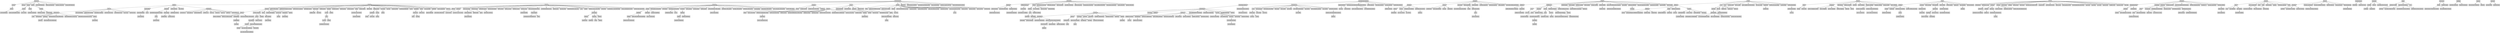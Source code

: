 digraph TagHierarchy {
    node [shape=box, style=filled, fillcolor=lightgray];
    "literature" -> "novels";
    "media" -> "news";
    "media" -> "social media";
    "education" -> "learning";
    "technology" -> "science";
    "entertainment" -> "media";
    "information" -> "wiki";
    "news" -> "information";
    "mathematics" -> "math";
    "heritage" -> "history";
    "technology industry" -> "technology";
    "technology" -> "innovation";
    "health" -> "wellness";
    "entertainment" -> "sports";
    "news and politics" -> "politics";
    "politics" -> "government";
    "entertainment" -> "music";
    "hobbies" -> "lifestyle";
    "crafts" -> "art";
    "heritage" -> "culture";
    "nature" -> "environment";
    "science" -> "psychology";
    "psychology" -> "philosophy";
    "entertainment" -> "gaming";
    "entertainment" -> "comedy";
    "style" -> "design";
    "physics" -> "mathematics";
    "literature" -> "literacy";
    "science" -> "astronomy";
    "weather" -> "climate";
    "houses" -> "architecture";
    "technology" -> "gadgets";
    "technology" -> "software";
    "fashion" -> "style";
    "exercise" -> "fitness";
    "cooking" -> "recipes";
    "food" -> "cooking";
    "travel" -> "destinations";
    "adventure travel" -> "adventures";
    "event" -> "events";
    "business" -> "entrepreneurship";
    "golf" -> "courses";
    "sports video games" -> "esports";
    "gadgets & reviews" -> "reviews";
    "literature" -> "manga";
    "manga" -> "comics";
    "music" -> "albums";
    "music" -> "concerts";
    "entertainment" -> "movies";
    "movies" -> "films";
    "painting" -> "photography";
    "crafts" -> "diy";
    "houses" -> "home improvement";
    "animals" -> "pets";
    "healthcare" -> "care";
    "kids" -> "parenting";
    "family and children movies" -> "family";
    "children" -> "kids";
    "science" -> "research";
    "science" -> "discoveries";
    "property" -> "heritage";
    "finance" -> "investing";
    "manufacturing industry" -> "automotive";
    "automotive" -> "cars";
    "cars" -> "motorcycles";
    "property" -> "real estate";
    "houses" -> "housing";
    "outdoor activities" -> "nature";
    "health" -> "mental health";
    "entrepreneurship" -> "startups";
    "literature" -> "poetry";
    "poetry" -> "writing";
    "business" -> "marketing";
    "casinos" -> "gambling";
    "gaming" -> "casinos";
    "gambling" -> "betting";
    "space and astronomy" -> "space";
    "astronomy" -> "astrophysics";
    "food" -> "nutrition";
    "sports" -> "exercise";
    "fashion" -> "shopping";
    "marketing" -> "sales";
    "sales" -> "deals";
    "lifestyle" -> "luxury";
    "high fashion" -> "high-end";
    "cryptocurrency" -> "blockchain";
    "travel" -> "vacation";
    "vacation" -> "holidays";
    "vacation" -> "getaways";
    "interior decorating" -> "interior";
    "wedding" -> "weddings";
    "comedy" -> "humor";
    "humor" -> "funny";
    "hospitals" -> "banks";
    "auto insurance" -> "insurance";
    "college education" -> "universities";
    "learning" -> "online learning";
    "professional services" -> "public services";
    "judiciary & legal" -> "judiciary";
    "health" -> "healthcare";
    "healthcare" -> "hospitals";
    "telecommunications industry" -> "telecommunications";
    "manga" -> "anime";
    "non-profit organizations" -> "nonprofits";
    "charity" -> "ngos";
    "marketing" -> "ecommerce";
    "ecommerce" -> "online store";
    "business" -> "corporate";
    "specialized magazines & blogs" -> "blog";
    "blog" -> "personal blog";
    "investing" -> "portfolio";
    "crafts" -> "creative work";
    "entertainment" -> "event";
    "event" -> "event promotion";
    "subscription" -> "membership";
    "cultural & community events" -> "community";
    "nonprofits" -> "nonprofit";
    "healthcare" -> "charity";
    "information" -> "informational";
    "discussion" -> "forum";
    "social networking" -> "social network";
    "startups" -> "startup";
    "entrepreneurship" -> "entrepreneur";
    "business services" -> "professional services";
    "event planning" -> "booking";
    "booking" -> "appointments";
    "activism" -> "petition";
    "charity" -> "activism";
    "education" -> "school";
    "hobbies" -> "hobby";
    "hobbies & interests" -> "interest";
    "entertainment" -> "interactive";
    "wedding" -> "engagement";
    "marriage" -> "wedding";
    "event" -> "event planning";
    "travel" -> "tourism";
    "databases" -> "directory";
    "hotel properties" -> "listing";
    "media" -> "magazine";
    "event" -> "memorial";
    "memorial" -> "tribute";
    "magazine" -> "subscription";
    "subscription" -> "content service";
    "kids" -> "kid-friendly";
    "school" -> "children";
    "literature" -> "novels and literature";
    "movies" -> "movies and tv shows";
    "music" -> "music and audio";
    "culture" -> "arts and culture";
    "investing" -> "investment & trading";
    "ecommerce" -> "e-commerce & retail";
    "business" -> "business services";
    "universities" -> "universities & colleges";
    "school" -> "k-12 & schools";
    "online learning" -> "online learning & moocs";
    "professional services" -> "professional development";
    "education" -> "educational resources";
    "legal" -> "judiciary & legal";
    "hospitals" -> "hospitals & clinics";
    "wellness" -> "health information & wellness";
    "information" -> "pharmaceutical & drug information";
    "fitness" -> "fitness & lifestyle";
    "mental health" -> "mental health & counseling";
    "startups" -> "tech companies & startups";
    "research" -> "research & development";
    "gadgets" -> "gadgets & reviews";
    "software" -> "software & applications";
    "science" -> "scientific organizations";
    "news" -> "general news portals";
    "community" -> "local & community news";
    "magazine" -> "specialized magazines & blogs";
    "news" -> "journalism & opinion";
    "news" -> "entertainment news";
    "social media" -> "social";
    "social media" -> "social networking";
    "forum" -> "online forums & discussion boards";
    "ngos" -> "nonprofits & ngos";
    "events" -> "cultural & community events";
    "tourism" -> "travel & tourism";
    "food" -> "food & dining";
    "fashion" -> "fashion & beauty";
    "gardening" -> "home & garden";
    "lifestyle" -> "personal finance & lifestyle management";
    "sports" -> "professional leagues & teams";
    "sports" -> "sports news & analysis";
    "forum" -> "fan communities & forums";
    "fitness" -> "fitness & outdoor sports";
    "legal services industry" -> "law firms & legal services";
    "information" -> "legal information & resources";
    "crafts" -> "hobbies";
    "crafts" -> "arts & crafts";
    "photography" -> "photography & videography";
    "hobby" -> "gaming (hobbyist)";
    "culture" -> "car culture";
    "self-help" -> "road-side assistance";
    "motorcycles" -> "scooters";
    "automotive" -> "auto buying and selling";
    "automotive" -> "auto insurance";
    "automotive" -> "auto parts";
    "automotive" -> "auto recalls";
    "automotive" -> "auto repair";
    "auto safety technologies" -> "auto safety";
    "automotive" -> "auto shows";
    "technology" -> "auto infotainment technologies";
    "automotive" -> "auto navigation systems";
    "automotive" -> "auto safety technologies";
    "automotive" -> "auto rentals";
    "literature" -> "books and literature";
    "photography" -> "art and photography books";
    "history" -> "biographies";
    "literature" -> "children's literature";
    "comics" -> "comics and graphic novels";
    "cooking" -> "cookbooks";
    "novels" -> "fiction";
    "travel" -> "travel books";
    "literature" -> "young adult literature";
    "finance" -> "business and finance";
    "business and finance" -> "business accounting & finance";
    "logistics and transportation industry" -> "logistics";
    "marketing" -> "marketing and advertising";
    "business" -> "small and medium-sized business";
    "business" -> "business administration";
    "finance" -> "business banking & finance";
    "business" -> "business i.t.";
    "business" -> "business operations";
    "marketing" -> "consumer issues";
    "business" -> "business utilities";
    "apparel industry" -> "economy";
    "marketing" -> "advertising industry";
    "education" -> "education industry";
    "entertainment" -> "entertainment industry";
    "legal services industry" -> "environmental services industry";
    "finance" -> "financial industry";
    "food" -> "food industry";
    "healthcare" -> "healthcare industry";
    "tourism" -> "hospitality industry";
    "legal services industry" -> "information services industry";
    "legal" -> "legal services industry";
    "automotive industry" -> "logistics and transportation industry";
    "food industry" -> "agriculture";
    "manufacturing industry" -> "mechanical and industrial engineering industry";
    "media" -> "media industry";
    "manufacturing industry" -> "metals industry";
    "ngos" -> "non-profit organizations";
    "healthcare industry" -> "pharmaceutical industry";
    "mechanical and industrial engineering industry" -> "power and energy industry";
    "media industry" -> "publishing industry";
    "manufacturing industry" -> "real estate industry";
    "manufacturing industry" -> "apparel industry";
    "apparel industry" -> "retail industry";
    "manufacturing industry" -> "technology industry";
    "technology industry" -> "telecommunications industry";
    "automotive" -> "automotive industry";
    "manufacturing industry" -> "aviation industry";
    "pharmaceutical industry" -> "biotech and biomedical industry";
    "mechanical and industrial engineering industry" -> "civil engineering industry";
    "manufacturing industry" -> "construction industry";
    "aviation industry" -> "defense industry";
    "hobbies" -> "careers";
    "careers" -> "apprenticeships";
    "careers" -> "career advice";
    "careers" -> "career planning";
    "careers" -> "job search";
    "apprenticeships" -> "vocational training";
    "education" -> "adult education";
    "school" -> "private school";
    "education" -> "secondary education";
    "education" -> "special education";
    "education" -> "college education";
    "education" -> "postgraduate education";
    "education" -> "early childhood education";
    "education" -> "educational assessment";
    "school" -> "homeschooling";
    "learning" -> "homework and study";
    "learning" -> "language learning";
    "education" -> "online education";
    "education" -> "primary education";
    "events" -> "events and attractions";
    "entertainment" -> "amusement and theme parks";
    "events" -> "fashion events";
    "tourism" -> "historic site and landmark tours";
    "shopping" -> "malls & shopping centers";
    "zoos & aquariums" -> "museums & galleries";
    "theater" -> "musicals";
    "holidays" -> "national & civic holidays";
    "casinos" -> "nightclubs";
    "exercise" -> "outdoor activities";
    "nature" -> "parks & nature";
    "crafts" -> "party supplies and decorations";
    "concerts" -> "awards shows";
    "events" -> "personal celebrations & life events";
    "event" -> "political event";
    "events" -> "religious events";
    "events" -> "sporting events";
    "events" -> "theater venues and events";
    "animals" -> "zoos & aquariums";
    "nightclubs" -> "bars & restaurants";
    "events" -> "business expos & conferences";
    "casinos" -> "casinos & gambling";
    "events" -> "cinemas and events";
    "events" -> "comedy events";
    "concerts" -> "concerts & music events";
    "family" -> "family and relationships";
    "memorial" -> "bereavement";
    "family and relationships" -> "dating";
    "marriage" -> "divorce";
    "senior health" -> "eldercare";
    "marriage" -> "marriage and civil unions";
    "art" -> "fine art";
    "fashion" -> "costume";
    "exercise" -> "dance";
    "art" -> "digital arts";
    "photography" -> "fine art photography";
    "art" -> "modern art";
    "classical music" -> "opera";
    "movies" -> "theater";
    "food" -> "food & drink";
    "food & drink" -> "alcoholic beverages";
    "vegetarian diets" -> "vegan diets";
    "nutrition" -> "vegetarian diets";
    "food" -> "world cuisines";
    "cooking" -> "barbecues and grilling";
    "recipes" -> "desserts and baking";
    "food" -> "dining out";
    "food" -> "food allergies";
    "food" -> "food movements";
    "cooking" -> "healthy cooking and eating";
    "alcoholic beverages" -> "non-alcoholic beverages";
    "lifestyle" -> "healthy living";
    "health" -> "children's health";
    "sports" -> "participant sports";
    "exercise" -> "running and jogging";
    "health" -> "men's health";
    "health" -> "senior health";
    "alternative music" -> "alternative medicine";
    "psychology" -> "physical therapy";
    "cigars" -> "smoking cessation";
    "health" -> "women's health";
    "hobbies" -> "hobbies & interests";
    "heritage" -> "antiquing and antiques";
    "hobby" -> "model toys";
    "music" -> "musical instruments";
    "psychology" -> "paranormal phenomena";
    "fiction" -> "sci-fi and fantasy";
    "courses" -> "workshops and classes";
    "crafts" -> "arts and crafts";
    "crafts" -> "beadwork";
    "crafts" -> "candle and soap making";
    "painting" -> "drawing and sketching";
    "beadwork" -> "needlework";
    "art" -> "painting";
    "crafts" -> "woodworking";
    "birds" -> "birdwatching";
    "barbecues and grilling" -> "cigars";
    "comics" -> "comic books";
    "cryptocurrency" -> "stamps and coins";
    "music and audio" -> "audio production";
    "writing" -> "freelance writing";
    "writing" -> "screenwriting";
    "audio production" -> "video production";
    "gaming" -> "board games and puzzles";
    "gaming" -> "card games";
    "role-playing video games" -> "roleplaying games";
    "heritage" -> "genealogy and ancestry";
    "agriculture" -> "gardening";
    "home utilities" -> "home appliances";
    "entertainment" -> "home entertaining";
    "environment" -> "indoor environmental quality";
    "outdoor decorating" -> "interior decorating";
    "gardening" -> "landscaping";
    "crafts" -> "outdoor decorating";
    "health" -> "medical health";
    "food allergies" -> "allergies";
    "eye and vision conditions" -> "ear, nose and throat conditions";
    "heart and cardiovascular diseases" -> "endocrine and metabolic diseases";
    "weather" -> "eye and vision conditions";
    "health" -> "foot health";
    "health" -> "heart and cardiovascular diseases";
    "health" -> "infectious diseases";
    "health" -> "lung and respiratory health";
    "health" -> "reproductive health";
    "brain and nervous system disorders" -> "blood disorders";
    "health" -> "sexual health";
    "brain and nervous system disorders" -> "sleep disorders";
    "injuries" -> "bone and joint conditions";
    "psychology" -> "brain and nervous system disorders";
    "weather" -> "cold and flu";
    "health" -> "dental health";
    "blood disorders" -> "diabetes";
    "brain and nervous system disorders" -> "digestive disorders";
    "medical health" -> "medical tests";
    "pharmaceutical industry" -> "pharmaceutical drugs";
    "cosmetic medical services" -> "surgery";
    "infectious diseases" -> "vaccines";
    "healthcare" -> "cosmetic medical services";
    "movies" -> "action and adventure movies";
    "movies" -> "romance movies";
    "movies" -> "science fiction movies";
    "movies" -> "indie and arthouse movies";
    "movies" -> "animation movies";
    "comedy" -> "comedy movies";
    "movies" -> "crime and mystery movies";
    "films" -> "documentary movies";
    "movies" -> "drama movies";
    "movies" -> "family and children movies";
    "movies" -> "fantasy movies";
    "movies" -> "horror movies";
    "movies" -> "world movies";
    "music" -> "soft ac music";
    "music" -> "urban ac music";
    "albums" -> "adult album alternative";
    "music" -> "alternative music";
    "music" -> "children's music";
    "music" -> "classical music";
    "sports radio" -> "college radio";
    "comedy" -> "comedy (music and audio)";
    "r&b/soul/funk" -> "contemporary hits/pop/top 40";
    "music" -> "country music";
    "music" -> "dance and electronic music";
    "music" -> "world/international music";
    "country music" -> "songwriters/folk";
    "music" -> "gospel music";
    "music" -> "hip hop music";
    "music" -> "inspirational/new age music";
    "music" -> "jazz";
    "music" -> "reggae";
    "r&b/soul/funk" -> "blues";
    "music" -> "religious (music and audio)";
    "dance and electronic music" -> "r&b/soul/funk";
    "music" -> "rock music";
    "music" -> "soundtracks, tv and showtunes";
    "sports" -> "sports radio";
    "sports radio" -> "talk radio";
    "music" -> "urban contemporary music";
    "music" -> "variety (music and audio)";
    "news" -> "news and politics";
    "crime and mystery movies" -> "crime";
    "injuries" -> "disasters";
    "news" -> "international news";
    "legal" -> "law";
    "news" -> "local news";
    "news" -> "national news";
    "environment" -> "weather";
    "finance" -> "personal finance";
    "banks" -> "consumer banking";
    "self-help" -> "financial assistance";
    "finance" -> "financial planning";
    "lifestyle" -> "frugal living";
    "personal" -> "personal debt";
    "investing" -> "personal investing";
    "personal" -> "personal taxes";
    "financial planning" -> "retirement planning";
    "business utilities" -> "home utilities";
    "animals" -> "birds";
    "pets" -> "cats";
    "animals" -> "dogs";
    "zoos & aquariums" -> "fish and aquariums";
    "animals" -> "large animals";
    "pets" -> "pet adoptions";
    "animals" -> "reptiles";
    "animals" -> "veterinary medicine";
    "pets" -> "pet supplies";
    "media" -> "pop culture";
    "humor" -> "humor and satire";
    "houses" -> "apartments";
    "property" -> "retail property";
    "property" -> "vacation properties";
    "property" -> "hotel properties";
    "property" -> "houses";
    "property" -> "industrial property";
    "agriculture" -> "land and farms";
    "property" -> "office property";
    "real estate" -> "real estate buying and selling";
    "property" -> "real estate renting and leasing";
    "spirituality" -> "religion & spirituality";
    "atheism" -> "agnosticism";
    "wellness" -> "spirituality";
    "astronomy" -> "astrology";
    "christianity" -> "atheism";
    "hinduism" -> "buddhism";
    "religious (music and audio)" -> "christianity";
    "christianity" -> "hinduism";
    "hinduism" -> "islam";
    "christianity" -> "judaism";
    "hinduism" -> "sikhism";
    "science" -> "biological sciences";
    "science" -> "chemistry";
    "genealogy and ancestry" -> "genetics";
    "geology" -> "geography";
    "science" -> "geology";
    "science" -> "physics";
    "astronomy" -> "space and astronomy";
    "deals" -> "coupons and discounts";
    "shopping" -> "flower shopping";
    "shopping" -> "grocery shopping";
    "shopping" -> "holiday shopping";
    "pet supplies" -> "household supplies";
    "betting" -> "lotteries and scratchcards";
    "sales" -> "sales and promotions";
    "entertainment" -> "children's games and toys";
    "australian rules football" -> "american football";
    "martial arts" -> "boxing";
    "gymnastics" -> "cheerleading";
    "sports" -> "college sports";
    "baseball" -> "cricket";
    "motorcycles" -> "cycling";
    "badminton" -> "darts";
    "sports" -> "disabled sports";
    "swimming" -> "diving";
    "sports" -> "equine sports";
    "sports" -> "extreme sports";
    "rugby" -> "australian rules football";
    "sports" -> "fantasy sports";
    "sports" -> "field hockey";
    "dance" -> "figure skating";
    "sports" -> "fishing sports";
    "cricket" -> "golf";
    "exercise" -> "gymnastics";
    "photography" -> "hunting and shooting";
    "sports" -> "ice hockey";
    "figure skating" -> "inline skating";
    "sports" -> "lacrosse";
    "cars" -> "auto racing";
    "exercise" -> "martial arts";
    "sports" -> "olympic sports";
    "gambling" -> "poker and professional gambling";
    "animals" -> "rodeo";
    "fishing sports" -> "rowing";
    "sports" -> "rugby";
    "rowing" -> "sailing";
    "ice hockey" -> "skiing";
    "sports" -> "snooker/pool/billiards";
    "sports" -> "soccer";
    "basketball" -> "badminton";
    "baseball" -> "softball";
    "golf" -> "squash";
    "fishing sports" -> "swimming";
    "tennis" -> "table tennis";
    "sports" -> "tennis";
    "sports" -> "track and field";
    "sports" -> "volleyball";
    "travel" -> "walking";
    "swimming" -> "water polo";
    "bodybuilding" -> "weightlifting";
    "sports" -> "baseball";
    "weightlifting" -> "wrestling";
    "sports" -> "basketball";
    "volleyball" -> "beach volleyball";
    "fitness" -> "bodybuilding";
    "badminton" -> "bowling";
    "sports" -> "sports equipment";
    "fashion" -> "style & fashion";
    "fashion & beauty" -> "beauty";
    "women's clothing" -> "women's accessories";
    "fashion" -> "women's clothing";
    "women's clothing" -> "women's shoes and footwear";
    "art" -> "body art";
    "children" -> "children's clothing";
    "fashion" -> "designer clothing";
    "fashion" -> "fashion trends";
    "fashion" -> "high fashion";
    "women's accessories" -> "men's accessories";
    "fashion" -> "men's clothing";
    "women's shoes and footwear" -> "men's shoes and footwear";
    "spas" -> "bath and shower";
    "care" -> "oral care";
    "style" -> "street style";
    "technology" -> "technology & computing";
    "internet" -> "computer networking";
    "laptops" -> "computer peripherals";
    "software" -> "photo editing software";
    "software" -> "shareware and freeware";
    "software" -> "video software";
    "internet" -> "web conferencing";
    "software" -> "antivirus software";
    "internet" -> "browsers";
    "anime" -> "computer animation";
    "information" -> "databases";
    "desktops" -> "desktop publishing";
    "music and audio" -> "digital audio";
    "software" -> "graphics software";
    "software" -> "operating systems";
    "databases" -> "data storage and warehousing";
    "pc games" -> "desktops";
    "information" -> "information and network security";
    "technology" -> "internet";
    "web design and html" -> "web development";
    "internet" -> "web hosting";
    "internet" -> "internet of things";
    "browsers" -> "web design and html";
    "desktops" -> "laptops";
    "language learning" -> "programming languages";
    "photography" -> "cameras and camcorders";
    "entertainment" -> "home entertainment systems";
    "gadgets" -> "smartphones";
    "smartphones" -> "tablets and e-readers";
    "technology" -> "wearable technology";
    "technology" -> "robotics";
    "media" -> "television";
    "television" -> "animation tv";
    "television" -> "soap opera tv";
    "television" -> "special interest tv";
    "sports" -> "sports tv";
    "television" -> "children's tv";
    "comedy" -> "comedy tv";
    "television" -> "drama tv";
    "television" -> "factual tv";
    "holidays" -> "holiday tv";
    "television" -> "music tv";
    "television" -> "reality tv";
    "television" -> "science fiction tv";
    "travel" -> "africa travel";
    "travel" -> "asia travel";
    "travel" -> "australia and oceania travel";
    "travel" -> "europe travel";
    "travel" -> "north america travel";
    "travel" -> "polar travel";
    "travel" -> "south america travel";
    "travel" -> "travel preparation and advice";
    "travel" -> "adventure travel";
    "family" -> "family travel";
    "getaways" -> "honeymoons and getaways";
    "hotel properties" -> "hotels and motels";
    "travel" -> "rail travel";
    "travel" -> "road trips";
    "hotels and motels" -> "spas";
    "travel" -> "air travel";
    "travel" -> "beach travel";
    "travel" -> "budget travel";
    "travel" -> "business travel";
    "outdoor activities" -> "camping";
    "honeymoons and getaways" -> "cruises";
    "travel" -> "day trips";
    "gaming" -> "video gaming";
    "gaming" -> "console games";
    "gaming" -> "mobile games";
    "gaming" -> "pc games";
    "action-adventure video games" -> "action video games";
    "gaming" -> "role-playing video games";
    "gaming" -> "simulation video games";
    "sports" -> "sports video games";
    "gaming" -> "strategy video games";
    "gaming" -> "action-adventure video games";
    "gaming" -> "adventure video games";
    "gaming" -> "casual games";
    "gaming" -> "educational video games";
    "fitness" -> "exercise and fitness video games";
    "role-playing video games" -> "mmos";
    "gaming" -> "music and party video games";
    "gaming" -> "puzzle video games";
    "discussion" -> "sensitive topics";
}